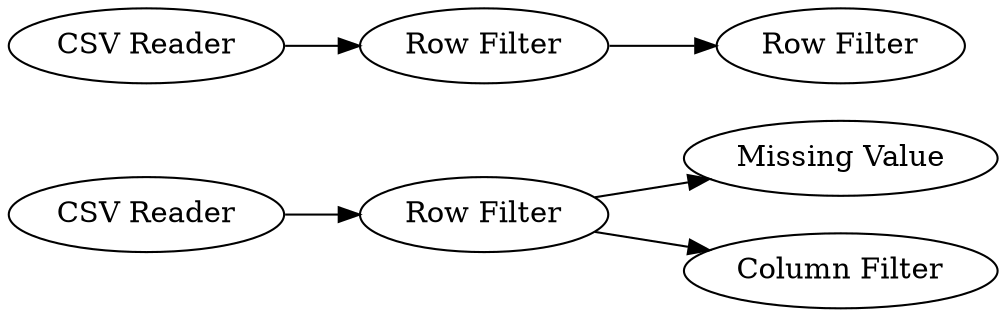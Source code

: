 digraph {
	"-3022848213277258524_6" [label="Missing Value"]
	"-3022848213277258524_1" [label="CSV Reader"]
	"-3022848213277258524_4" [label="Column Filter"]
	"-3022848213277258524_3" [label="Row Filter"]
	"-3022848213277258524_2" [label="CSV Reader"]
	"-3022848213277258524_8" [label="Row Filter"]
	"-3022848213277258524_7" [label="Row Filter"]
	"-3022848213277258524_3" -> "-3022848213277258524_6"
	"-3022848213277258524_1" -> "-3022848213277258524_3"
	"-3022848213277258524_3" -> "-3022848213277258524_4"
	"-3022848213277258524_2" -> "-3022848213277258524_7"
	"-3022848213277258524_7" -> "-3022848213277258524_8"
	rankdir=LR
}
